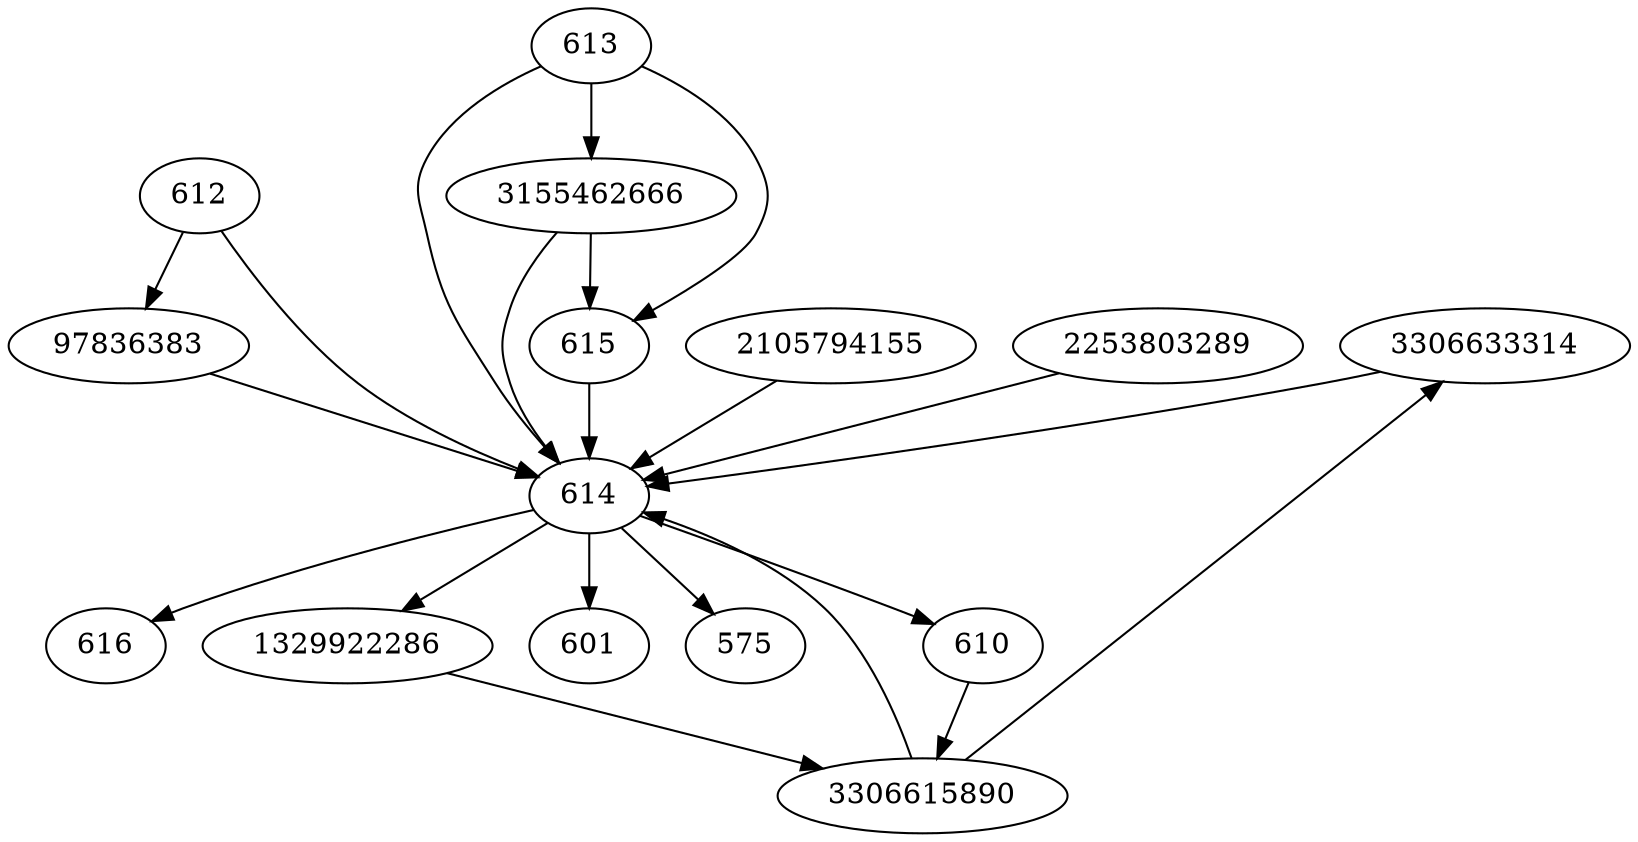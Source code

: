strict digraph  {
3306633314;
610;
612;
613;
97836383;
615;
616;
614;
3155462666;
2105794155;
1329922286;
3306615890;
2253803289;
601;
575;
3306633314 -> 614;
610 -> 3306615890;
612 -> 614;
612 -> 97836383;
613 -> 3155462666;
613 -> 614;
613 -> 615;
97836383 -> 614;
615 -> 614;
614 -> 601;
614 -> 610;
614 -> 616;
614 -> 575;
614 -> 1329922286;
3155462666 -> 614;
3155462666 -> 615;
2105794155 -> 614;
1329922286 -> 3306615890;
3306615890 -> 3306633314;
3306615890 -> 614;
2253803289 -> 614;
}

